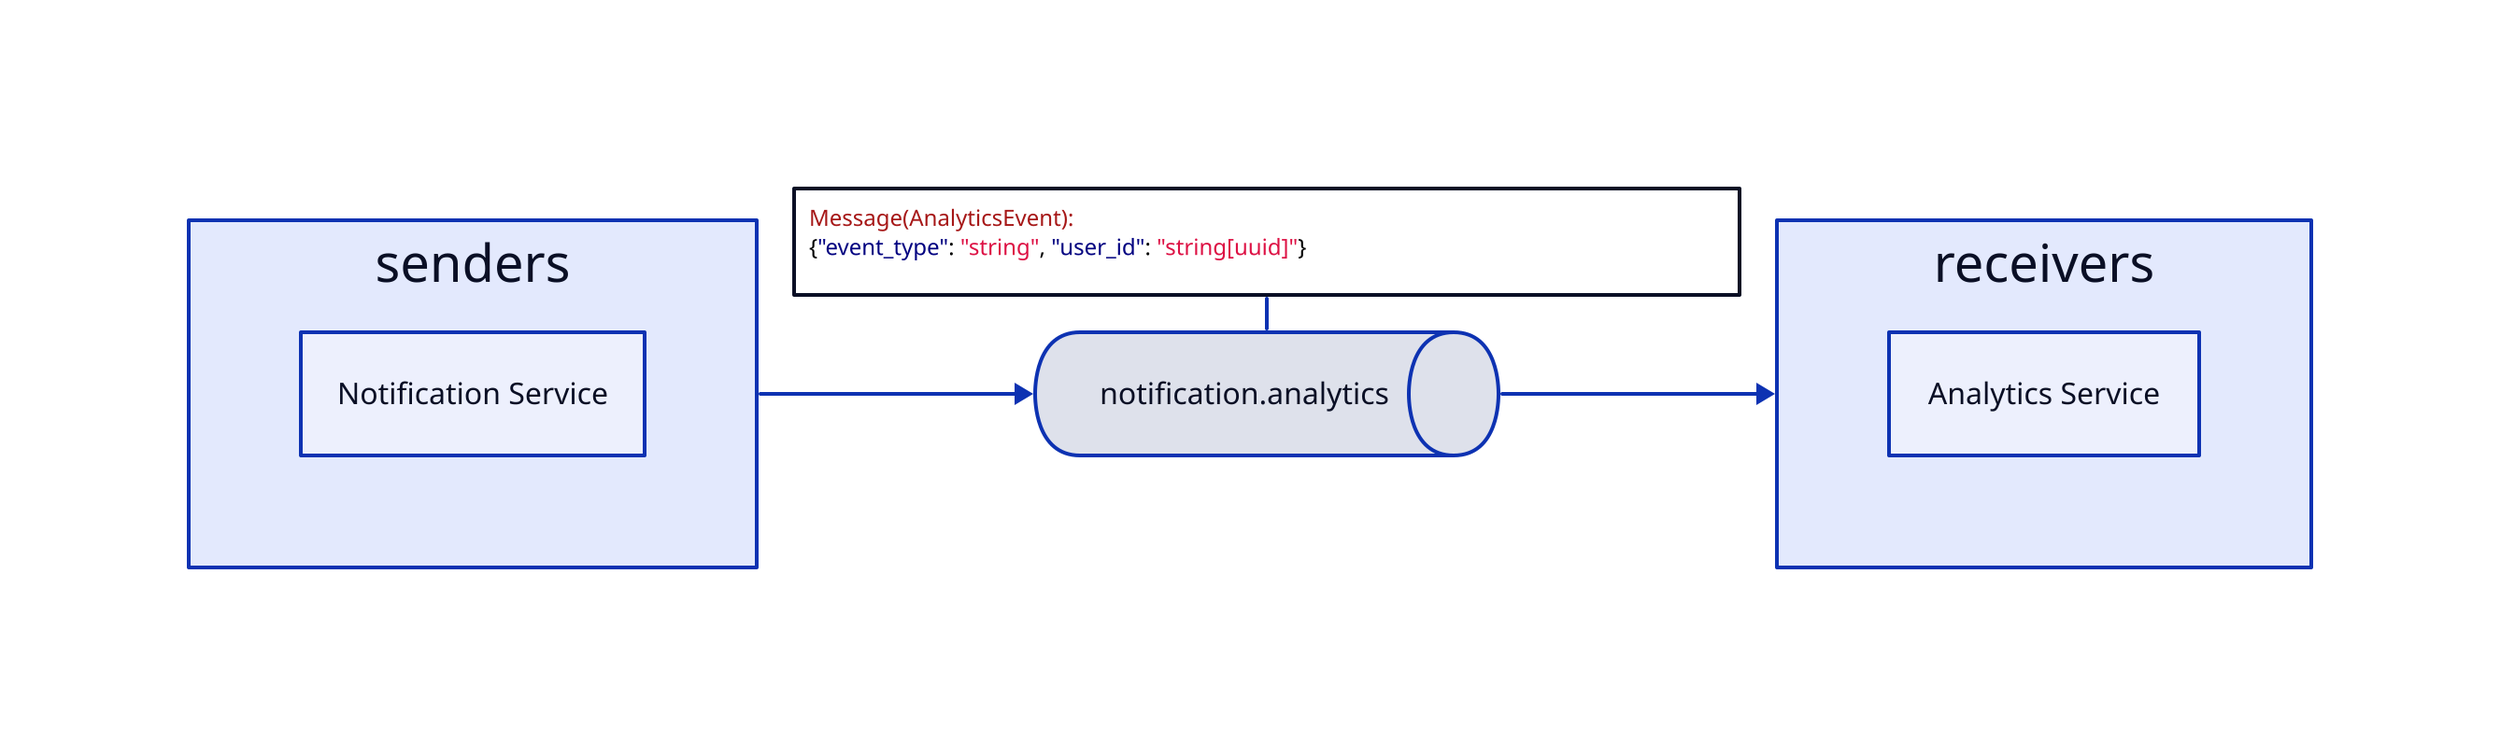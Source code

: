 'notification.analytics': {
  shape: queue
}
'message': |json
Message(AnalyticsEvent):
{"event_type": "string", "user_id": "string[uuid]"}
| {near: top-center}

'message' -- 'notification.analytics'
senders: {
  grid-columns: 2
  near: center-left
  'Notification Service': {
  }
}
receivers: {
  grid-columns: 2
  near: center-right
  'Analytics Service': {
  }
}
senders -> 'notification.analytics'
'notification.analytics' -> receivers
